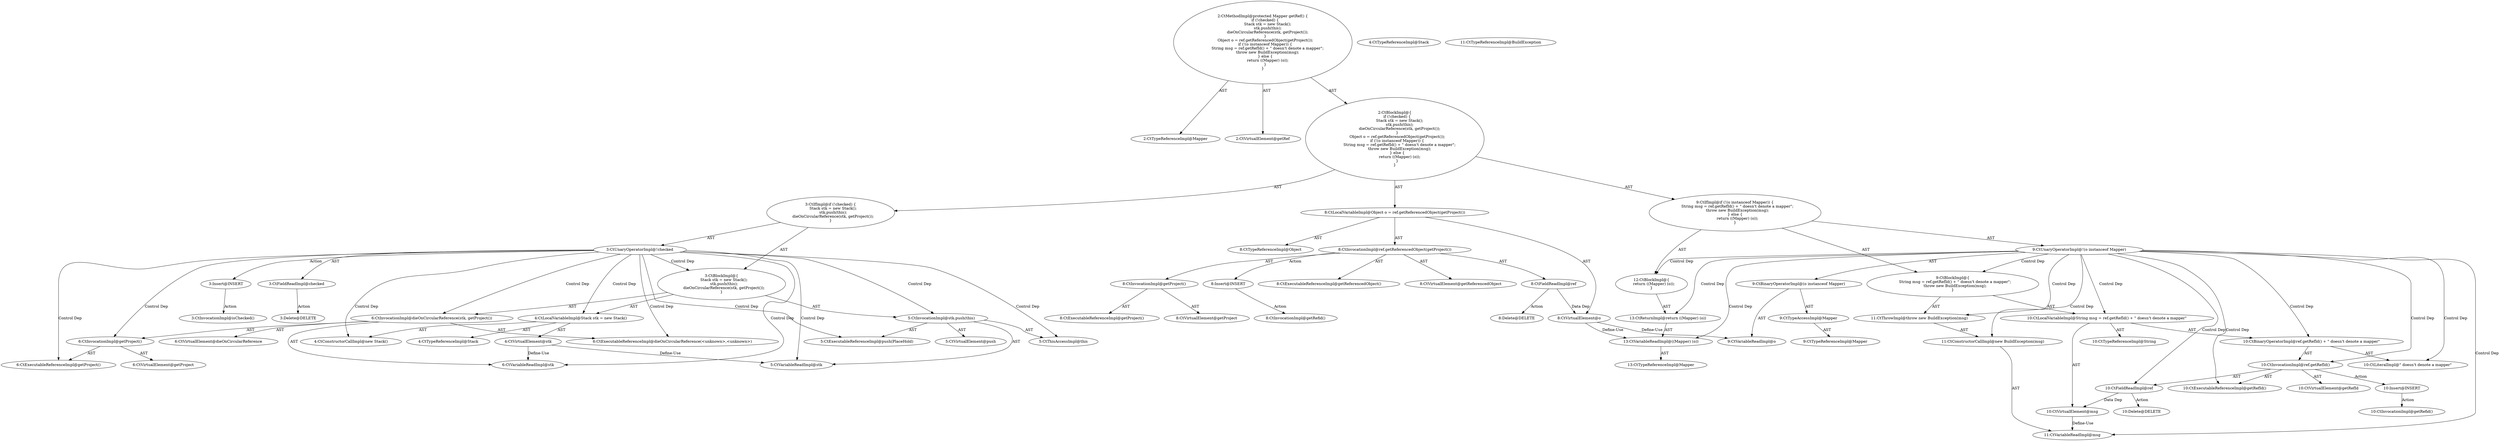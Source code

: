 digraph "getRef#?" {
0 [label="2:CtTypeReferenceImpl@Mapper" shape=ellipse]
1 [label="2:CtVirtualElement@getRef" shape=ellipse]
2 [label="3:CtFieldReadImpl@checked" shape=ellipse]
3 [label="3:CtUnaryOperatorImpl@!checked" shape=ellipse]
4 [label="4:CtTypeReferenceImpl@Stack" shape=ellipse]
5 [label="4:CtTypeReferenceImpl@Stack" shape=ellipse]
6 [label="4:CtConstructorCallImpl@new Stack()" shape=ellipse]
7 [label="4:CtVirtualElement@stk" shape=ellipse]
8 [label="4:CtLocalVariableImpl@Stack stk = new Stack()" shape=ellipse]
9 [label="5:CtExecutableReferenceImpl@push(PlaceHold)" shape=ellipse]
10 [label="5:CtVirtualElement@push" shape=ellipse]
11 [label="5:CtVariableReadImpl@stk" shape=ellipse]
12 [label="5:CtThisAccessImpl@this" shape=ellipse]
13 [label="5:CtInvocationImpl@stk.push(this)" shape=ellipse]
14 [label="6:CtExecutableReferenceImpl@dieOnCircularReference(<unknown>,<unknown>)" shape=ellipse]
15 [label="6:CtVirtualElement@dieOnCircularReference" shape=ellipse]
16 [label="6:CtVariableReadImpl@stk" shape=ellipse]
17 [label="6:CtExecutableReferenceImpl@getProject()" shape=ellipse]
18 [label="6:CtVirtualElement@getProject" shape=ellipse]
19 [label="6:CtInvocationImpl@getProject()" shape=ellipse]
20 [label="6:CtInvocationImpl@dieOnCircularReference(stk, getProject())" shape=ellipse]
21 [label="3:CtBlockImpl@\{
    Stack stk = new Stack();
    stk.push(this);
    dieOnCircularReference(stk, getProject());
\}" shape=ellipse]
22 [label="3:CtIfImpl@if (!checked) \{
    Stack stk = new Stack();
    stk.push(this);
    dieOnCircularReference(stk, getProject());
\}" shape=ellipse]
23 [label="8:CtTypeReferenceImpl@Object" shape=ellipse]
24 [label="8:CtExecutableReferenceImpl@getReferencedObject()" shape=ellipse]
25 [label="8:CtVirtualElement@getReferencedObject" shape=ellipse]
26 [label="8:CtFieldReadImpl@ref" shape=ellipse]
27 [label="8:CtExecutableReferenceImpl@getProject()" shape=ellipse]
28 [label="8:CtVirtualElement@getProject" shape=ellipse]
29 [label="8:CtInvocationImpl@getProject()" shape=ellipse]
30 [label="8:CtInvocationImpl@ref.getReferencedObject(getProject())" shape=ellipse]
31 [label="8:CtVirtualElement@o" shape=ellipse]
32 [label="8:CtLocalVariableImpl@Object o = ref.getReferencedObject(getProject())" shape=ellipse]
33 [label="9:CtVariableReadImpl@o" shape=ellipse]
34 [label="9:CtTypeAccessImpl@Mapper" shape=ellipse]
35 [label="9:CtTypeReferenceImpl@Mapper" shape=ellipse]
36 [label="9:CtBinaryOperatorImpl@(o instanceof Mapper)" shape=ellipse]
37 [label="9:CtUnaryOperatorImpl@!(o instanceof Mapper)" shape=ellipse]
38 [label="10:CtTypeReferenceImpl@String" shape=ellipse]
39 [label="10:CtExecutableReferenceImpl@getRefId()" shape=ellipse]
40 [label="10:CtVirtualElement@getRefId" shape=ellipse]
41 [label="10:CtFieldReadImpl@ref" shape=ellipse]
42 [label="10:CtInvocationImpl@ref.getRefId()" shape=ellipse]
43 [label="10:CtLiteralImpl@\" doesn\'t denote a mapper\"" shape=ellipse]
44 [label="10:CtBinaryOperatorImpl@ref.getRefId() + \" doesn\'t denote a mapper\"" shape=ellipse]
45 [label="10:CtVirtualElement@msg" shape=ellipse]
46 [label="10:CtLocalVariableImpl@String msg = ref.getRefId() + \" doesn\'t denote a mapper\"" shape=ellipse]
47 [label="11:CtTypeReferenceImpl@BuildException" shape=ellipse]
48 [label="11:CtVariableReadImpl@msg" shape=ellipse]
49 [label="11:CtConstructorCallImpl@new BuildException(msg)" shape=ellipse]
50 [label="11:CtThrowImpl@throw new BuildException(msg)" shape=ellipse]
51 [label="9:CtBlockImpl@\{
    String msg = ref.getRefId() + \" doesn\'t denote a mapper\";
    throw new BuildException(msg);
\}" shape=ellipse]
52 [label="13:CtVariableReadImpl@((Mapper) (o))" shape=ellipse]
53 [label="13:CtTypeReferenceImpl@Mapper" shape=ellipse]
54 [label="13:CtReturnImpl@return ((Mapper) (o))" shape=ellipse]
55 [label="12:CtBlockImpl@\{
    return ((Mapper) (o));
\}" shape=ellipse]
56 [label="9:CtIfImpl@if (!(o instanceof Mapper)) \{
    String msg = ref.getRefId() + \" doesn\'t denote a mapper\";
    throw new BuildException(msg);
\} else \{
    return ((Mapper) (o));
\}" shape=ellipse]
57 [label="2:CtBlockImpl@\{
    if (!checked) \{
        Stack stk = new Stack();
        stk.push(this);
        dieOnCircularReference(stk, getProject());
    \}
    Object o = ref.getReferencedObject(getProject());
    if (!(o instanceof Mapper)) \{
        String msg = ref.getRefId() + \" doesn\'t denote a mapper\";
        throw new BuildException(msg);
    \} else \{
        return ((Mapper) (o));
    \}
\}" shape=ellipse]
58 [label="2:CtMethodImpl@protected Mapper getRef() \{
    if (!checked) \{
        Stack stk = new Stack();
        stk.push(this);
        dieOnCircularReference(stk, getProject());
    \}
    Object o = ref.getReferencedObject(getProject());
    if (!(o instanceof Mapper)) \{
        String msg = ref.getRefId() + \" doesn\'t denote a mapper\";
        throw new BuildException(msg);
    \} else \{
        return ((Mapper) (o));
    \}
\}" shape=ellipse]
59 [label="3:Delete@DELETE" shape=ellipse]
60 [label="8:Delete@DELETE" shape=ellipse]
61 [label="10:Delete@DELETE" shape=ellipse]
62 [label="3:Insert@INSERT" shape=ellipse]
63 [label="3:CtInvocationImpl@isChecked()" shape=ellipse]
64 [label="8:Insert@INSERT" shape=ellipse]
65 [label="8:CtInvocationImpl@getRefid()" shape=ellipse]
66 [label="10:Insert@INSERT" shape=ellipse]
67 [label="10:CtInvocationImpl@getRefid()" shape=ellipse]
2 -> 59 [label="Action"];
3 -> 2 [label="AST"];
3 -> 21 [label="Control Dep"];
3 -> 8 [label="Control Dep"];
3 -> 6 [label="Control Dep"];
3 -> 13 [label="Control Dep"];
3 -> 9 [label="Control Dep"];
3 -> 11 [label="Control Dep"];
3 -> 12 [label="Control Dep"];
3 -> 20 [label="Control Dep"];
3 -> 14 [label="Control Dep"];
3 -> 16 [label="Control Dep"];
3 -> 19 [label="Control Dep"];
3 -> 17 [label="Control Dep"];
3 -> 62 [label="Action"];
7 -> 11 [label="Define-Use"];
7 -> 16 [label="Define-Use"];
8 -> 7 [label="AST"];
8 -> 4 [label="AST"];
8 -> 6 [label="AST"];
13 -> 10 [label="AST"];
13 -> 11 [label="AST"];
13 -> 9 [label="AST"];
13 -> 12 [label="AST"];
19 -> 18 [label="AST"];
19 -> 17 [label="AST"];
20 -> 15 [label="AST"];
20 -> 14 [label="AST"];
20 -> 16 [label="AST"];
20 -> 19 [label="AST"];
21 -> 8 [label="AST"];
21 -> 13 [label="AST"];
21 -> 20 [label="AST"];
22 -> 3 [label="AST"];
22 -> 21 [label="AST"];
26 -> 31 [label="Data Dep"];
26 -> 60 [label="Action"];
29 -> 28 [label="AST"];
29 -> 27 [label="AST"];
30 -> 25 [label="AST"];
30 -> 26 [label="AST"];
30 -> 24 [label="AST"];
30 -> 29 [label="AST"];
30 -> 64 [label="Action"];
31 -> 33 [label="Define-Use"];
31 -> 52 [label="Define-Use"];
32 -> 31 [label="AST"];
32 -> 23 [label="AST"];
32 -> 30 [label="AST"];
34 -> 35 [label="AST"];
36 -> 33 [label="AST"];
36 -> 34 [label="AST"];
37 -> 36 [label="AST"];
37 -> 51 [label="Control Dep"];
37 -> 46 [label="Control Dep"];
37 -> 44 [label="Control Dep"];
37 -> 42 [label="Control Dep"];
37 -> 39 [label="Control Dep"];
37 -> 41 [label="Control Dep"];
37 -> 43 [label="Control Dep"];
37 -> 50 [label="Control Dep"];
37 -> 49 [label="Control Dep"];
37 -> 48 [label="Control Dep"];
37 -> 55 [label="Control Dep"];
37 -> 54 [label="Control Dep"];
37 -> 52 [label="Control Dep"];
41 -> 45 [label="Data Dep"];
41 -> 61 [label="Action"];
42 -> 40 [label="AST"];
42 -> 41 [label="AST"];
42 -> 39 [label="AST"];
42 -> 66 [label="Action"];
44 -> 42 [label="AST"];
44 -> 43 [label="AST"];
45 -> 48 [label="Define-Use"];
46 -> 45 [label="AST"];
46 -> 38 [label="AST"];
46 -> 44 [label="AST"];
49 -> 48 [label="AST"];
50 -> 49 [label="AST"];
51 -> 46 [label="AST"];
51 -> 50 [label="AST"];
52 -> 53 [label="AST"];
54 -> 52 [label="AST"];
55 -> 54 [label="AST"];
56 -> 37 [label="AST"];
56 -> 51 [label="AST"];
56 -> 55 [label="AST"];
57 -> 22 [label="AST"];
57 -> 32 [label="AST"];
57 -> 56 [label="AST"];
58 -> 1 [label="AST"];
58 -> 0 [label="AST"];
58 -> 57 [label="AST"];
62 -> 63 [label="Action"];
64 -> 65 [label="Action"];
66 -> 67 [label="Action"];
}